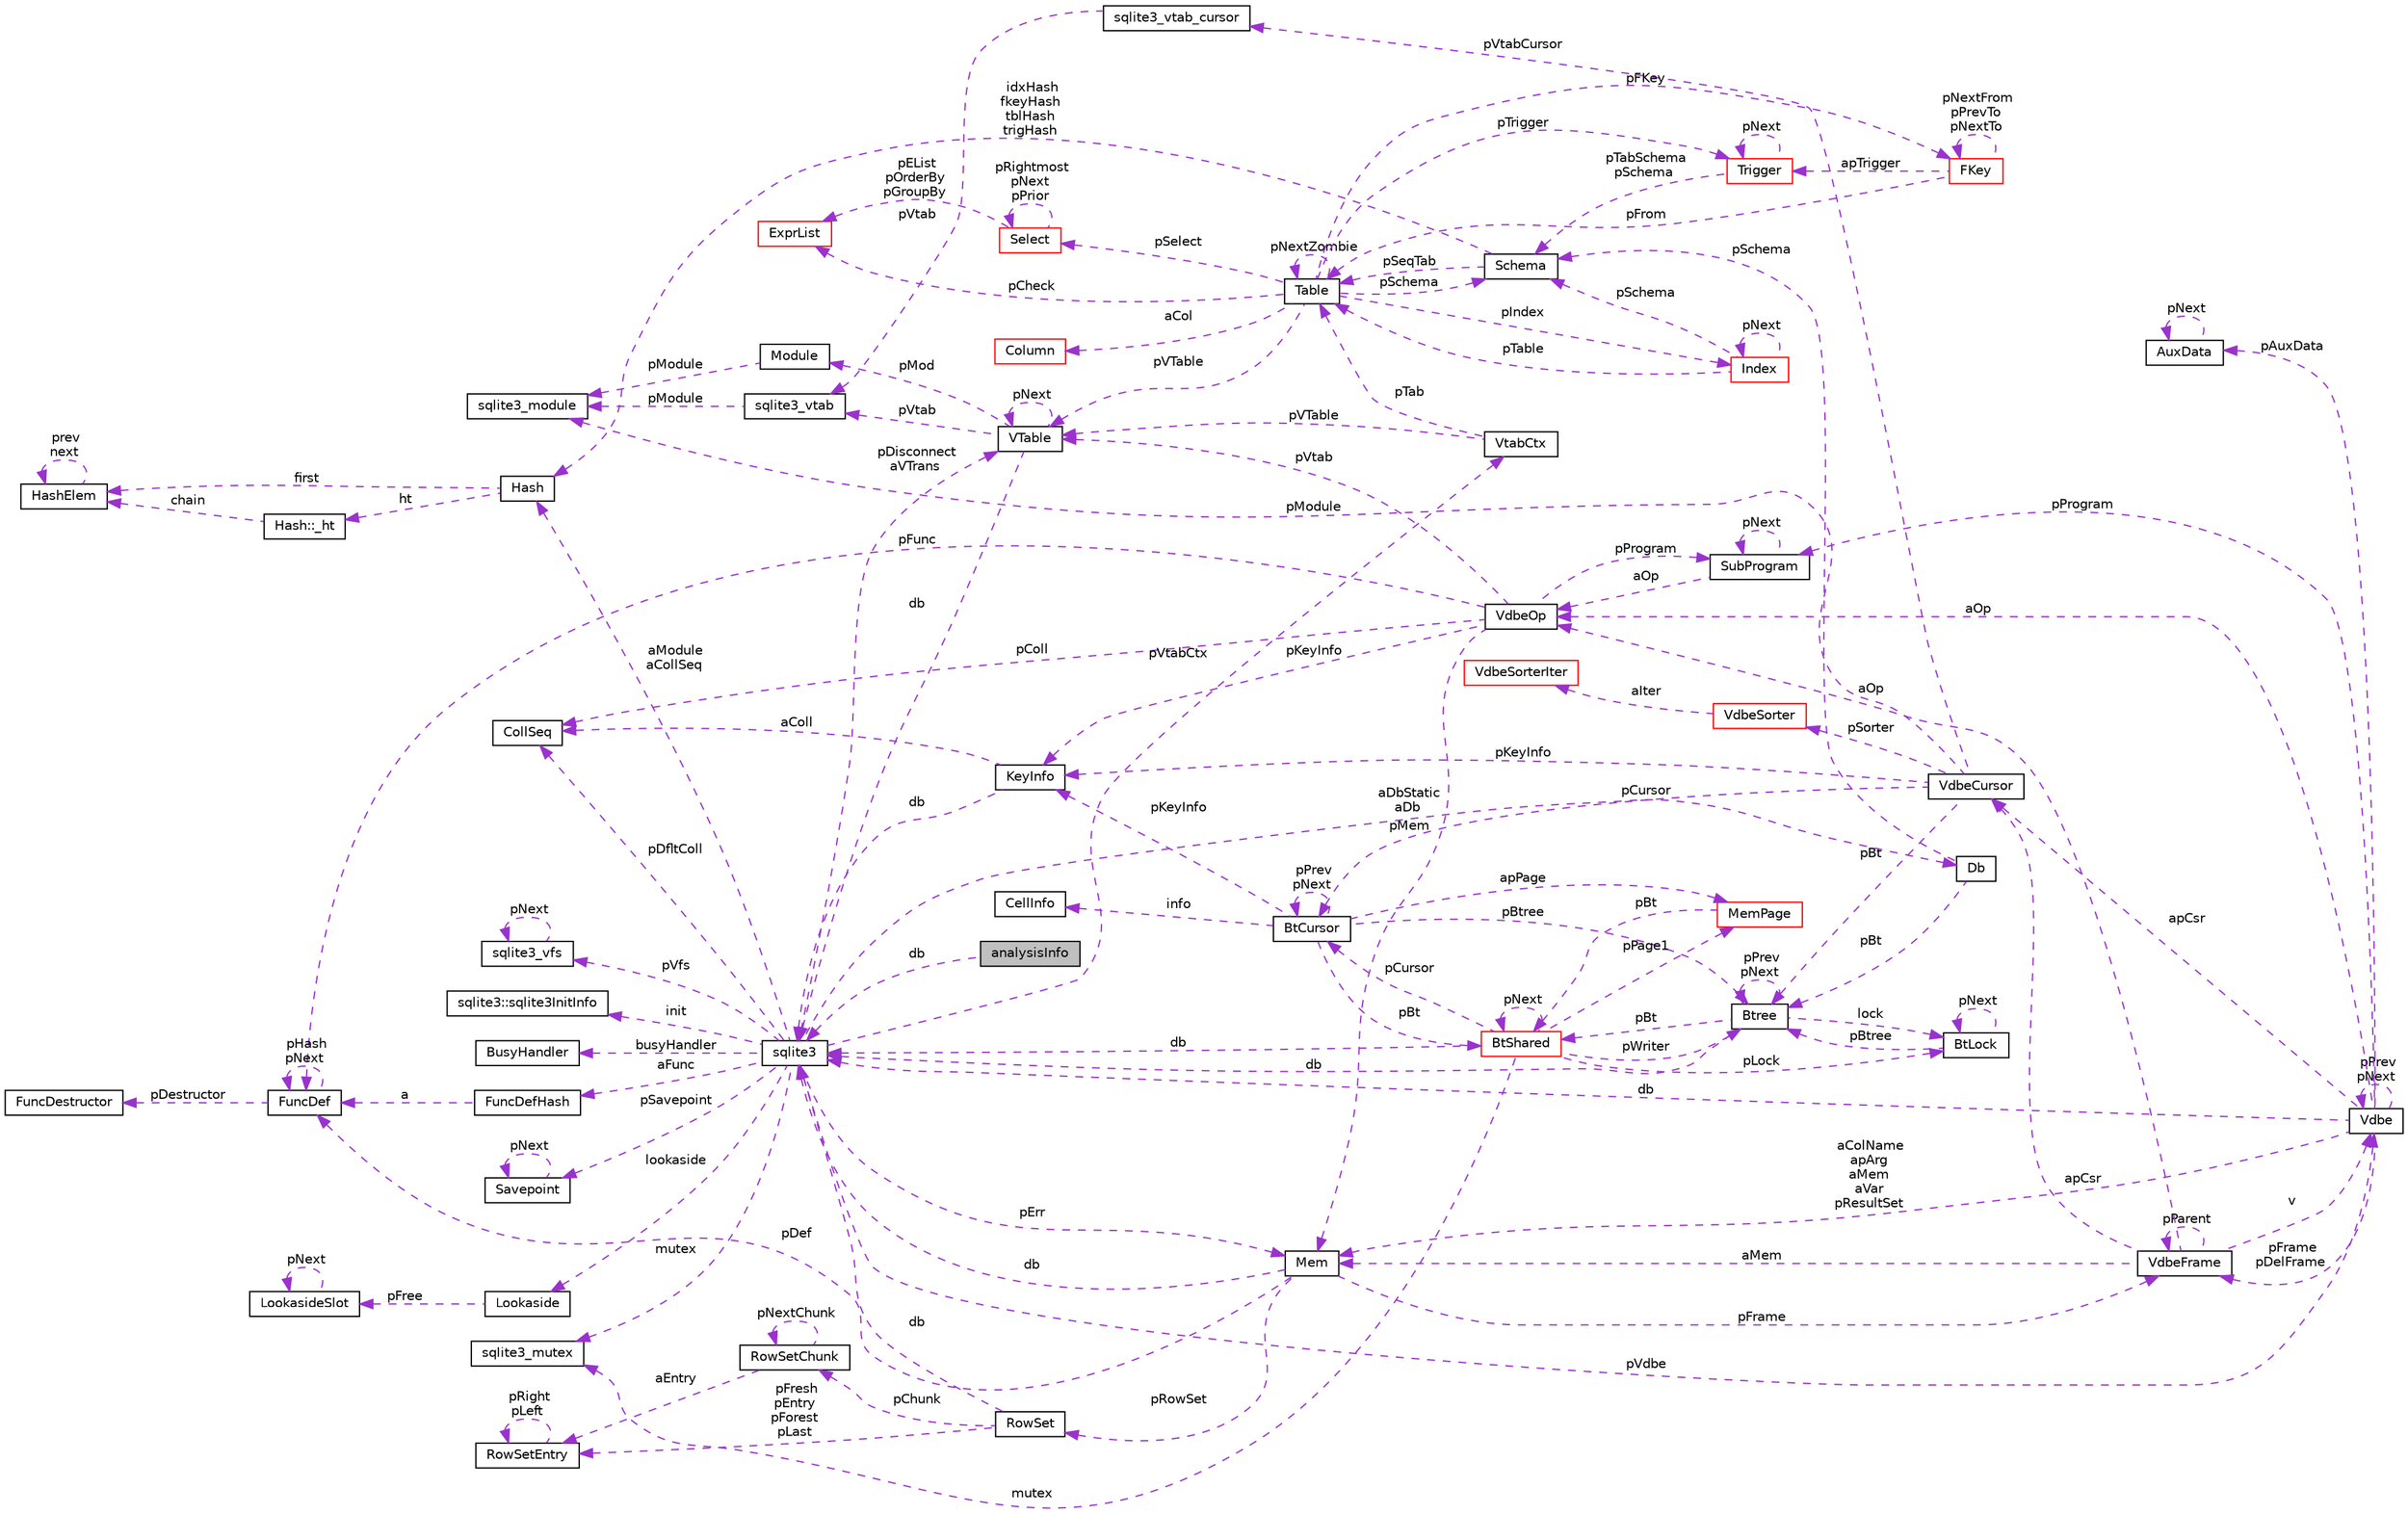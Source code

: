 digraph G
{
 // INTERACTIVE_SVG=YES
  edge [fontname="Helvetica",fontsize="10",labelfontname="Helvetica",labelfontsize="10"];
  node [fontname="Helvetica",fontsize="10",shape=record];
  rankdir="LR";
  Node1 [label="analysisInfo",height=0.2,width=0.4,color="black", fillcolor="grey75", style="filled" fontcolor="black"];
  Node2 -> Node1 [dir="back",color="darkorchid3",fontsize="10",style="dashed",label=" db" ,fontname="Helvetica"];
  Node2 [label="sqlite3",height=0.2,width=0.4,color="black", fillcolor="white", style="filled",URL="$d9/dcd/structsqlite3.html"];
  Node3 -> Node2 [dir="back",color="darkorchid3",fontsize="10",style="dashed",label=" pErr" ,fontname="Helvetica"];
  Node3 [label="Mem",height=0.2,width=0.4,color="black", fillcolor="white", style="filled",URL="$df/d48/struct_mem.html"];
  Node2 -> Node3 [dir="back",color="darkorchid3",fontsize="10",style="dashed",label=" db" ,fontname="Helvetica"];
  Node4 -> Node3 [dir="back",color="darkorchid3",fontsize="10",style="dashed",label=" pFrame" ,fontname="Helvetica"];
  Node4 [label="VdbeFrame",height=0.2,width=0.4,color="black", fillcolor="white", style="filled",URL="$de/d74/struct_vdbe_frame.html"];
  Node3 -> Node4 [dir="back",color="darkorchid3",fontsize="10",style="dashed",label=" aMem" ,fontname="Helvetica"];
  Node5 -> Node4 [dir="back",color="darkorchid3",fontsize="10",style="dashed",label=" v" ,fontname="Helvetica"];
  Node5 [label="Vdbe",height=0.2,width=0.4,color="black", fillcolor="white", style="filled",URL="$db/df8/struct_vdbe.html"];
  Node5 -> Node5 [dir="back",color="darkorchid3",fontsize="10",style="dashed",label=" pPrev\npNext" ,fontname="Helvetica"];
  Node3 -> Node5 [dir="back",color="darkorchid3",fontsize="10",style="dashed",label=" aColName\napArg\naMem\naVar\npResultSet" ,fontname="Helvetica"];
  Node2 -> Node5 [dir="back",color="darkorchid3",fontsize="10",style="dashed",label=" db" ,fontname="Helvetica"];
  Node4 -> Node5 [dir="back",color="darkorchid3",fontsize="10",style="dashed",label=" pFrame\npDelFrame" ,fontname="Helvetica"];
  Node6 -> Node5 [dir="back",color="darkorchid3",fontsize="10",style="dashed",label=" pAuxData" ,fontname="Helvetica"];
  Node6 [label="AuxData",height=0.2,width=0.4,color="black", fillcolor="white", style="filled",URL="$d5/d59/struct_aux_data.html"];
  Node6 -> Node6 [dir="back",color="darkorchid3",fontsize="10",style="dashed",label=" pNext" ,fontname="Helvetica"];
  Node7 -> Node5 [dir="back",color="darkorchid3",fontsize="10",style="dashed",label=" pProgram" ,fontname="Helvetica"];
  Node7 [label="SubProgram",height=0.2,width=0.4,color="black", fillcolor="white", style="filled",URL="$d4/d16/struct_sub_program.html"];
  Node7 -> Node7 [dir="back",color="darkorchid3",fontsize="10",style="dashed",label=" pNext" ,fontname="Helvetica"];
  Node8 -> Node7 [dir="back",color="darkorchid3",fontsize="10",style="dashed",label=" aOp" ,fontname="Helvetica"];
  Node8 [label="VdbeOp",height=0.2,width=0.4,color="black", fillcolor="white", style="filled",URL="$d2/dd9/struct_vdbe_op.html"];
  Node3 -> Node8 [dir="back",color="darkorchid3",fontsize="10",style="dashed",label=" pMem" ,fontname="Helvetica"];
  Node9 -> Node8 [dir="back",color="darkorchid3",fontsize="10",style="dashed",label=" pColl" ,fontname="Helvetica"];
  Node9 [label="CollSeq",height=0.2,width=0.4,color="black", fillcolor="white", style="filled",URL="$d0/d7d/struct_coll_seq.html"];
  Node10 -> Node8 [dir="back",color="darkorchid3",fontsize="10",style="dashed",label=" pVtab" ,fontname="Helvetica"];
  Node10 [label="VTable",height=0.2,width=0.4,color="black", fillcolor="white", style="filled",URL="$db/d7e/struct_v_table.html"];
  Node2 -> Node10 [dir="back",color="darkorchid3",fontsize="10",style="dashed",label=" db" ,fontname="Helvetica"];
  Node10 -> Node10 [dir="back",color="darkorchid3",fontsize="10",style="dashed",label=" pNext" ,fontname="Helvetica"];
  Node11 -> Node10 [dir="back",color="darkorchid3",fontsize="10",style="dashed",label=" pMod" ,fontname="Helvetica"];
  Node11 [label="Module",height=0.2,width=0.4,color="black", fillcolor="white", style="filled",URL="$d0/d3b/struct_module.html"];
  Node12 -> Node11 [dir="back",color="darkorchid3",fontsize="10",style="dashed",label=" pModule" ,fontname="Helvetica"];
  Node12 [label="sqlite3_module",height=0.2,width=0.4,color="black", fillcolor="white", style="filled",URL="$dd/de4/structsqlite3__module.html"];
  Node13 -> Node10 [dir="back",color="darkorchid3",fontsize="10",style="dashed",label=" pVtab" ,fontname="Helvetica"];
  Node13 [label="sqlite3_vtab",height=0.2,width=0.4,color="black", fillcolor="white", style="filled",URL="$d3/d12/structsqlite3__vtab.html"];
  Node12 -> Node13 [dir="back",color="darkorchid3",fontsize="10",style="dashed",label=" pModule" ,fontname="Helvetica"];
  Node7 -> Node8 [dir="back",color="darkorchid3",fontsize="10",style="dashed",label=" pProgram" ,fontname="Helvetica"];
  Node14 -> Node8 [dir="back",color="darkorchid3",fontsize="10",style="dashed",label=" pKeyInfo" ,fontname="Helvetica"];
  Node14 [label="KeyInfo",height=0.2,width=0.4,color="black", fillcolor="white", style="filled",URL="$dc/d2f/struct_key_info.html"];
  Node2 -> Node14 [dir="back",color="darkorchid3",fontsize="10",style="dashed",label=" db" ,fontname="Helvetica"];
  Node9 -> Node14 [dir="back",color="darkorchid3",fontsize="10",style="dashed",label=" aColl" ,fontname="Helvetica"];
  Node15 -> Node8 [dir="back",color="darkorchid3",fontsize="10",style="dashed",label=" pFunc" ,fontname="Helvetica"];
  Node15 [label="FuncDef",height=0.2,width=0.4,color="black", fillcolor="white", style="filled",URL="$df/d38/struct_func_def.html"];
  Node16 -> Node15 [dir="back",color="darkorchid3",fontsize="10",style="dashed",label=" pDestructor" ,fontname="Helvetica"];
  Node16 [label="FuncDestructor",height=0.2,width=0.4,color="black", fillcolor="white", style="filled",URL="$d5/da4/struct_func_destructor.html"];
  Node15 -> Node15 [dir="back",color="darkorchid3",fontsize="10",style="dashed",label=" pHash\npNext" ,fontname="Helvetica"];
  Node17 -> Node5 [dir="back",color="darkorchid3",fontsize="10",style="dashed",label=" apCsr" ,fontname="Helvetica"];
  Node17 [label="VdbeCursor",height=0.2,width=0.4,color="black", fillcolor="white", style="filled",URL="$d5/dd1/struct_vdbe_cursor.html"];
  Node18 -> Node17 [dir="back",color="darkorchid3",fontsize="10",style="dashed",label=" pCursor" ,fontname="Helvetica"];
  Node18 [label="BtCursor",height=0.2,width=0.4,color="black", fillcolor="white", style="filled",URL="$db/d2c/struct_bt_cursor.html"];
  Node18 -> Node18 [dir="back",color="darkorchid3",fontsize="10",style="dashed",label=" pPrev\npNext" ,fontname="Helvetica"];
  Node19 -> Node18 [dir="back",color="darkorchid3",fontsize="10",style="dashed",label=" info" ,fontname="Helvetica"];
  Node19 [label="CellInfo",height=0.2,width=0.4,color="black", fillcolor="white", style="filled",URL="$de/dbe/struct_cell_info.html"];
  Node20 -> Node18 [dir="back",color="darkorchid3",fontsize="10",style="dashed",label=" pBt" ,fontname="Helvetica"];
  Node20 [label="BtShared",height=0.2,width=0.4,color="red", fillcolor="white", style="filled",URL="$d3/d1f/struct_bt_shared.html"];
  Node18 -> Node20 [dir="back",color="darkorchid3",fontsize="10",style="dashed",label=" pCursor" ,fontname="Helvetica"];
  Node20 -> Node20 [dir="back",color="darkorchid3",fontsize="10",style="dashed",label=" pNext" ,fontname="Helvetica"];
  Node2 -> Node20 [dir="back",color="darkorchid3",fontsize="10",style="dashed",label=" db" ,fontname="Helvetica"];
  Node21 -> Node20 [dir="back",color="darkorchid3",fontsize="10",style="dashed",label=" mutex" ,fontname="Helvetica"];
  Node21 [label="sqlite3_mutex",height=0.2,width=0.4,color="black", fillcolor="white", style="filled",URL="$d5/d3c/structsqlite3__mutex.html"];
  Node22 -> Node20 [dir="back",color="darkorchid3",fontsize="10",style="dashed",label=" pLock" ,fontname="Helvetica"];
  Node22 [label="BtLock",height=0.2,width=0.4,color="black", fillcolor="white", style="filled",URL="$d1/d28/struct_bt_lock.html"];
  Node22 -> Node22 [dir="back",color="darkorchid3",fontsize="10",style="dashed",label=" pNext" ,fontname="Helvetica"];
  Node23 -> Node22 [dir="back",color="darkorchid3",fontsize="10",style="dashed",label=" pBtree" ,fontname="Helvetica"];
  Node23 [label="Btree",height=0.2,width=0.4,color="black", fillcolor="white", style="filled",URL="$d9/d90/struct_btree.html"];
  Node20 -> Node23 [dir="back",color="darkorchid3",fontsize="10",style="dashed",label=" pBt" ,fontname="Helvetica"];
  Node2 -> Node23 [dir="back",color="darkorchid3",fontsize="10",style="dashed",label=" db" ,fontname="Helvetica"];
  Node22 -> Node23 [dir="back",color="darkorchid3",fontsize="10",style="dashed",label=" lock" ,fontname="Helvetica"];
  Node23 -> Node23 [dir="back",color="darkorchid3",fontsize="10",style="dashed",label=" pPrev\npNext" ,fontname="Helvetica"];
  Node24 -> Node20 [dir="back",color="darkorchid3",fontsize="10",style="dashed",label=" pPage1" ,fontname="Helvetica"];
  Node24 [label="MemPage",height=0.2,width=0.4,color="red", fillcolor="white", style="filled",URL="$d8/d9f/struct_mem_page.html"];
  Node20 -> Node24 [dir="back",color="darkorchid3",fontsize="10",style="dashed",label=" pBt" ,fontname="Helvetica"];
  Node23 -> Node20 [dir="back",color="darkorchid3",fontsize="10",style="dashed",label=" pWriter" ,fontname="Helvetica"];
  Node24 -> Node18 [dir="back",color="darkorchid3",fontsize="10",style="dashed",label=" apPage" ,fontname="Helvetica"];
  Node14 -> Node18 [dir="back",color="darkorchid3",fontsize="10",style="dashed",label=" pKeyInfo" ,fontname="Helvetica"];
  Node23 -> Node18 [dir="back",color="darkorchid3",fontsize="10",style="dashed",label=" pBtree" ,fontname="Helvetica"];
  Node12 -> Node17 [dir="back",color="darkorchid3",fontsize="10",style="dashed",label=" pModule" ,fontname="Helvetica"];
  Node25 -> Node17 [dir="back",color="darkorchid3",fontsize="10",style="dashed",label=" pVtabCursor" ,fontname="Helvetica"];
  Node25 [label="sqlite3_vtab_cursor",height=0.2,width=0.4,color="black", fillcolor="white", style="filled",URL="$d3/d17/structsqlite3__vtab__cursor.html"];
  Node13 -> Node25 [dir="back",color="darkorchid3",fontsize="10",style="dashed",label=" pVtab" ,fontname="Helvetica"];
  Node26 -> Node17 [dir="back",color="darkorchid3",fontsize="10",style="dashed",label=" pSorter" ,fontname="Helvetica"];
  Node26 [label="VdbeSorter",height=0.2,width=0.4,color="red", fillcolor="white", style="filled",URL="$d3/d85/struct_vdbe_sorter.html"];
  Node27 -> Node26 [dir="back",color="darkorchid3",fontsize="10",style="dashed",label=" aIter" ,fontname="Helvetica"];
  Node27 [label="VdbeSorterIter",height=0.2,width=0.4,color="red", fillcolor="white", style="filled",URL="$df/dcd/struct_vdbe_sorter_iter.html"];
  Node14 -> Node17 [dir="back",color="darkorchid3",fontsize="10",style="dashed",label=" pKeyInfo" ,fontname="Helvetica"];
  Node23 -> Node17 [dir="back",color="darkorchid3",fontsize="10",style="dashed",label=" pBt" ,fontname="Helvetica"];
  Node8 -> Node5 [dir="back",color="darkorchid3",fontsize="10",style="dashed",label=" aOp" ,fontname="Helvetica"];
  Node4 -> Node4 [dir="back",color="darkorchid3",fontsize="10",style="dashed",label=" pParent" ,fontname="Helvetica"];
  Node17 -> Node4 [dir="back",color="darkorchid3",fontsize="10",style="dashed",label=" apCsr" ,fontname="Helvetica"];
  Node8 -> Node4 [dir="back",color="darkorchid3",fontsize="10",style="dashed",label=" aOp" ,fontname="Helvetica"];
  Node28 -> Node3 [dir="back",color="darkorchid3",fontsize="10",style="dashed",label=" pRowSet" ,fontname="Helvetica"];
  Node28 [label="RowSet",height=0.2,width=0.4,color="black", fillcolor="white", style="filled",URL="$d5/d67/struct_row_set.html"];
  Node2 -> Node28 [dir="back",color="darkorchid3",fontsize="10",style="dashed",label=" db" ,fontname="Helvetica"];
  Node29 -> Node28 [dir="back",color="darkorchid3",fontsize="10",style="dashed",label=" pChunk" ,fontname="Helvetica"];
  Node29 [label="RowSetChunk",height=0.2,width=0.4,color="black", fillcolor="white", style="filled",URL="$d0/dd7/struct_row_set_chunk.html"];
  Node29 -> Node29 [dir="back",color="darkorchid3",fontsize="10",style="dashed",label=" pNextChunk" ,fontname="Helvetica"];
  Node30 -> Node29 [dir="back",color="darkorchid3",fontsize="10",style="dashed",label=" aEntry" ,fontname="Helvetica"];
  Node30 [label="RowSetEntry",height=0.2,width=0.4,color="black", fillcolor="white", style="filled",URL="$da/d66/struct_row_set_entry.html"];
  Node30 -> Node30 [dir="back",color="darkorchid3",fontsize="10",style="dashed",label=" pRight\npLeft" ,fontname="Helvetica"];
  Node30 -> Node28 [dir="back",color="darkorchid3",fontsize="10",style="dashed",label=" pFresh\npEntry\npForest\npLast" ,fontname="Helvetica"];
  Node15 -> Node3 [dir="back",color="darkorchid3",fontsize="10",style="dashed",label=" pDef" ,fontname="Helvetica"];
  Node5 -> Node2 [dir="back",color="darkorchid3",fontsize="10",style="dashed",label=" pVdbe" ,fontname="Helvetica"];
  Node31 -> Node2 [dir="back",color="darkorchid3",fontsize="10",style="dashed",label=" pSavepoint" ,fontname="Helvetica"];
  Node31 [label="Savepoint",height=0.2,width=0.4,color="black", fillcolor="white", style="filled",URL="$db/dde/struct_savepoint.html"];
  Node31 -> Node31 [dir="back",color="darkorchid3",fontsize="10",style="dashed",label=" pNext" ,fontname="Helvetica"];
  Node32 -> Node2 [dir="back",color="darkorchid3",fontsize="10",style="dashed",label=" aFunc" ,fontname="Helvetica"];
  Node32 [label="FuncDefHash",height=0.2,width=0.4,color="black", fillcolor="white", style="filled",URL="$db/dfc/struct_func_def_hash.html"];
  Node15 -> Node32 [dir="back",color="darkorchid3",fontsize="10",style="dashed",label=" a" ,fontname="Helvetica"];
  Node33 -> Node2 [dir="back",color="darkorchid3",fontsize="10",style="dashed",label=" lookaside" ,fontname="Helvetica"];
  Node33 [label="Lookaside",height=0.2,width=0.4,color="black", fillcolor="white", style="filled",URL="$d4/d8a/struct_lookaside.html"];
  Node34 -> Node33 [dir="back",color="darkorchid3",fontsize="10",style="dashed",label=" pFree" ,fontname="Helvetica"];
  Node34 [label="LookasideSlot",height=0.2,width=0.4,color="black", fillcolor="white", style="filled",URL="$dd/d17/struct_lookaside_slot.html"];
  Node34 -> Node34 [dir="back",color="darkorchid3",fontsize="10",style="dashed",label=" pNext" ,fontname="Helvetica"];
  Node21 -> Node2 [dir="back",color="darkorchid3",fontsize="10",style="dashed",label=" mutex" ,fontname="Helvetica"];
  Node35 -> Node2 [dir="back",color="darkorchid3",fontsize="10",style="dashed",label=" pVfs" ,fontname="Helvetica"];
  Node35 [label="sqlite3_vfs",height=0.2,width=0.4,color="black", fillcolor="white", style="filled",URL="$d3/d36/structsqlite3__vfs.html"];
  Node35 -> Node35 [dir="back",color="darkorchid3",fontsize="10",style="dashed",label=" pNext" ,fontname="Helvetica"];
  Node36 -> Node2 [dir="back",color="darkorchid3",fontsize="10",style="dashed",label=" init" ,fontname="Helvetica"];
  Node36 [label="sqlite3::sqlite3InitInfo",height=0.2,width=0.4,color="black", fillcolor="white", style="filled",URL="$d7/d84/structsqlite3_1_1sqlite3_init_info.html"];
  Node37 -> Node2 [dir="back",color="darkorchid3",fontsize="10",style="dashed",label=" busyHandler" ,fontname="Helvetica"];
  Node37 [label="BusyHandler",height=0.2,width=0.4,color="black", fillcolor="white", style="filled",URL="$d4/d89/struct_busy_handler.html"];
  Node38 -> Node2 [dir="back",color="darkorchid3",fontsize="10",style="dashed",label=" pVtabCtx" ,fontname="Helvetica"];
  Node38 [label="VtabCtx",height=0.2,width=0.4,color="black", fillcolor="white", style="filled",URL="$de/dae/struct_vtab_ctx.html"];
  Node10 -> Node38 [dir="back",color="darkorchid3",fontsize="10",style="dashed",label=" pVTable" ,fontname="Helvetica"];
  Node39 -> Node38 [dir="back",color="darkorchid3",fontsize="10",style="dashed",label=" pTab" ,fontname="Helvetica"];
  Node39 [label="Table",height=0.2,width=0.4,color="black", fillcolor="white", style="filled",URL="$d5/d0d/struct_table.html"];
  Node40 -> Node39 [dir="back",color="darkorchid3",fontsize="10",style="dashed",label=" pSchema" ,fontname="Helvetica"];
  Node40 [label="Schema",height=0.2,width=0.4,color="black", fillcolor="white", style="filled",URL="$df/d15/struct_schema.html"];
  Node39 -> Node40 [dir="back",color="darkorchid3",fontsize="10",style="dashed",label=" pSeqTab" ,fontname="Helvetica"];
  Node41 -> Node40 [dir="back",color="darkorchid3",fontsize="10",style="dashed",label=" idxHash\nfkeyHash\ntblHash\ntrigHash" ,fontname="Helvetica"];
  Node41 [label="Hash",height=0.2,width=0.4,color="black", fillcolor="white", style="filled",URL="$d2/d7a/struct_hash.html"];
  Node42 -> Node41 [dir="back",color="darkorchid3",fontsize="10",style="dashed",label=" ht" ,fontname="Helvetica"];
  Node42 [label="Hash::_ht",height=0.2,width=0.4,color="black", fillcolor="white", style="filled",URL="$dd/d00/struct_hash_1_1__ht.html"];
  Node43 -> Node42 [dir="back",color="darkorchid3",fontsize="10",style="dashed",label=" chain" ,fontname="Helvetica"];
  Node43 [label="HashElem",height=0.2,width=0.4,color="black", fillcolor="white", style="filled",URL="$df/d01/struct_hash_elem.html"];
  Node43 -> Node43 [dir="back",color="darkorchid3",fontsize="10",style="dashed",label=" prev\nnext" ,fontname="Helvetica"];
  Node43 -> Node41 [dir="back",color="darkorchid3",fontsize="10",style="dashed",label=" first" ,fontname="Helvetica"];
  Node44 -> Node39 [dir="back",color="darkorchid3",fontsize="10",style="dashed",label=" aCol" ,fontname="Helvetica"];
  Node44 [label="Column",height=0.2,width=0.4,color="red", fillcolor="white", style="filled",URL="$d0/d14/struct_column.html"];
  Node45 -> Node39 [dir="back",color="darkorchid3",fontsize="10",style="dashed",label=" pFKey" ,fontname="Helvetica"];
  Node45 [label="FKey",height=0.2,width=0.4,color="red", fillcolor="white", style="filled",URL="$d0/dbd/struct_f_key.html"];
  Node45 -> Node45 [dir="back",color="darkorchid3",fontsize="10",style="dashed",label=" pNextFrom\npPrevTo\npNextTo" ,fontname="Helvetica"];
  Node39 -> Node45 [dir="back",color="darkorchid3",fontsize="10",style="dashed",label=" pFrom" ,fontname="Helvetica"];
  Node46 -> Node45 [dir="back",color="darkorchid3",fontsize="10",style="dashed",label=" apTrigger" ,fontname="Helvetica"];
  Node46 [label="Trigger",height=0.2,width=0.4,color="red", fillcolor="white", style="filled",URL="$d1/dd9/struct_trigger.html"];
  Node40 -> Node46 [dir="back",color="darkorchid3",fontsize="10",style="dashed",label=" pTabSchema\npSchema" ,fontname="Helvetica"];
  Node46 -> Node46 [dir="back",color="darkorchid3",fontsize="10",style="dashed",label=" pNext" ,fontname="Helvetica"];
  Node10 -> Node39 [dir="back",color="darkorchid3",fontsize="10",style="dashed",label=" pVTable" ,fontname="Helvetica"];
  Node39 -> Node39 [dir="back",color="darkorchid3",fontsize="10",style="dashed",label=" pNextZombie" ,fontname="Helvetica"];
  Node46 -> Node39 [dir="back",color="darkorchid3",fontsize="10",style="dashed",label=" pTrigger" ,fontname="Helvetica"];
  Node47 -> Node39 [dir="back",color="darkorchid3",fontsize="10",style="dashed",label=" pSelect" ,fontname="Helvetica"];
  Node47 [label="Select",height=0.2,width=0.4,color="red", fillcolor="white", style="filled",URL="$d2/d1c/struct_select.html"];
  Node47 -> Node47 [dir="back",color="darkorchid3",fontsize="10",style="dashed",label=" pRightmost\npNext\npPrior" ,fontname="Helvetica"];
  Node48 -> Node47 [dir="back",color="darkorchid3",fontsize="10",style="dashed",label=" pEList\npOrderBy\npGroupBy" ,fontname="Helvetica"];
  Node48 [label="ExprList",height=0.2,width=0.4,color="red", fillcolor="white", style="filled",URL="$de/d20/struct_expr_list.html"];
  Node48 -> Node39 [dir="back",color="darkorchid3",fontsize="10",style="dashed",label=" pCheck" ,fontname="Helvetica"];
  Node49 -> Node39 [dir="back",color="darkorchid3",fontsize="10",style="dashed",label=" pIndex" ,fontname="Helvetica"];
  Node49 [label="Index",height=0.2,width=0.4,color="red", fillcolor="white", style="filled",URL="$dc/d6f/struct_index.html"];
  Node40 -> Node49 [dir="back",color="darkorchid3",fontsize="10",style="dashed",label=" pSchema" ,fontname="Helvetica"];
  Node39 -> Node49 [dir="back",color="darkorchid3",fontsize="10",style="dashed",label=" pTable" ,fontname="Helvetica"];
  Node49 -> Node49 [dir="back",color="darkorchid3",fontsize="10",style="dashed",label=" pNext" ,fontname="Helvetica"];
  Node9 -> Node2 [dir="back",color="darkorchid3",fontsize="10",style="dashed",label=" pDfltColl" ,fontname="Helvetica"];
  Node10 -> Node2 [dir="back",color="darkorchid3",fontsize="10",style="dashed",label=" pDisconnect\naVTrans" ,fontname="Helvetica"];
  Node50 -> Node2 [dir="back",color="darkorchid3",fontsize="10",style="dashed",label=" aDbStatic\naDb" ,fontname="Helvetica"];
  Node50 [label="Db",height=0.2,width=0.4,color="black", fillcolor="white", style="filled",URL="$db/dd1/struct_db.html"];
  Node40 -> Node50 [dir="back",color="darkorchid3",fontsize="10",style="dashed",label=" pSchema" ,fontname="Helvetica"];
  Node23 -> Node50 [dir="back",color="darkorchid3",fontsize="10",style="dashed",label=" pBt" ,fontname="Helvetica"];
  Node41 -> Node2 [dir="back",color="darkorchid3",fontsize="10",style="dashed",label=" aModule\naCollSeq" ,fontname="Helvetica"];
}
